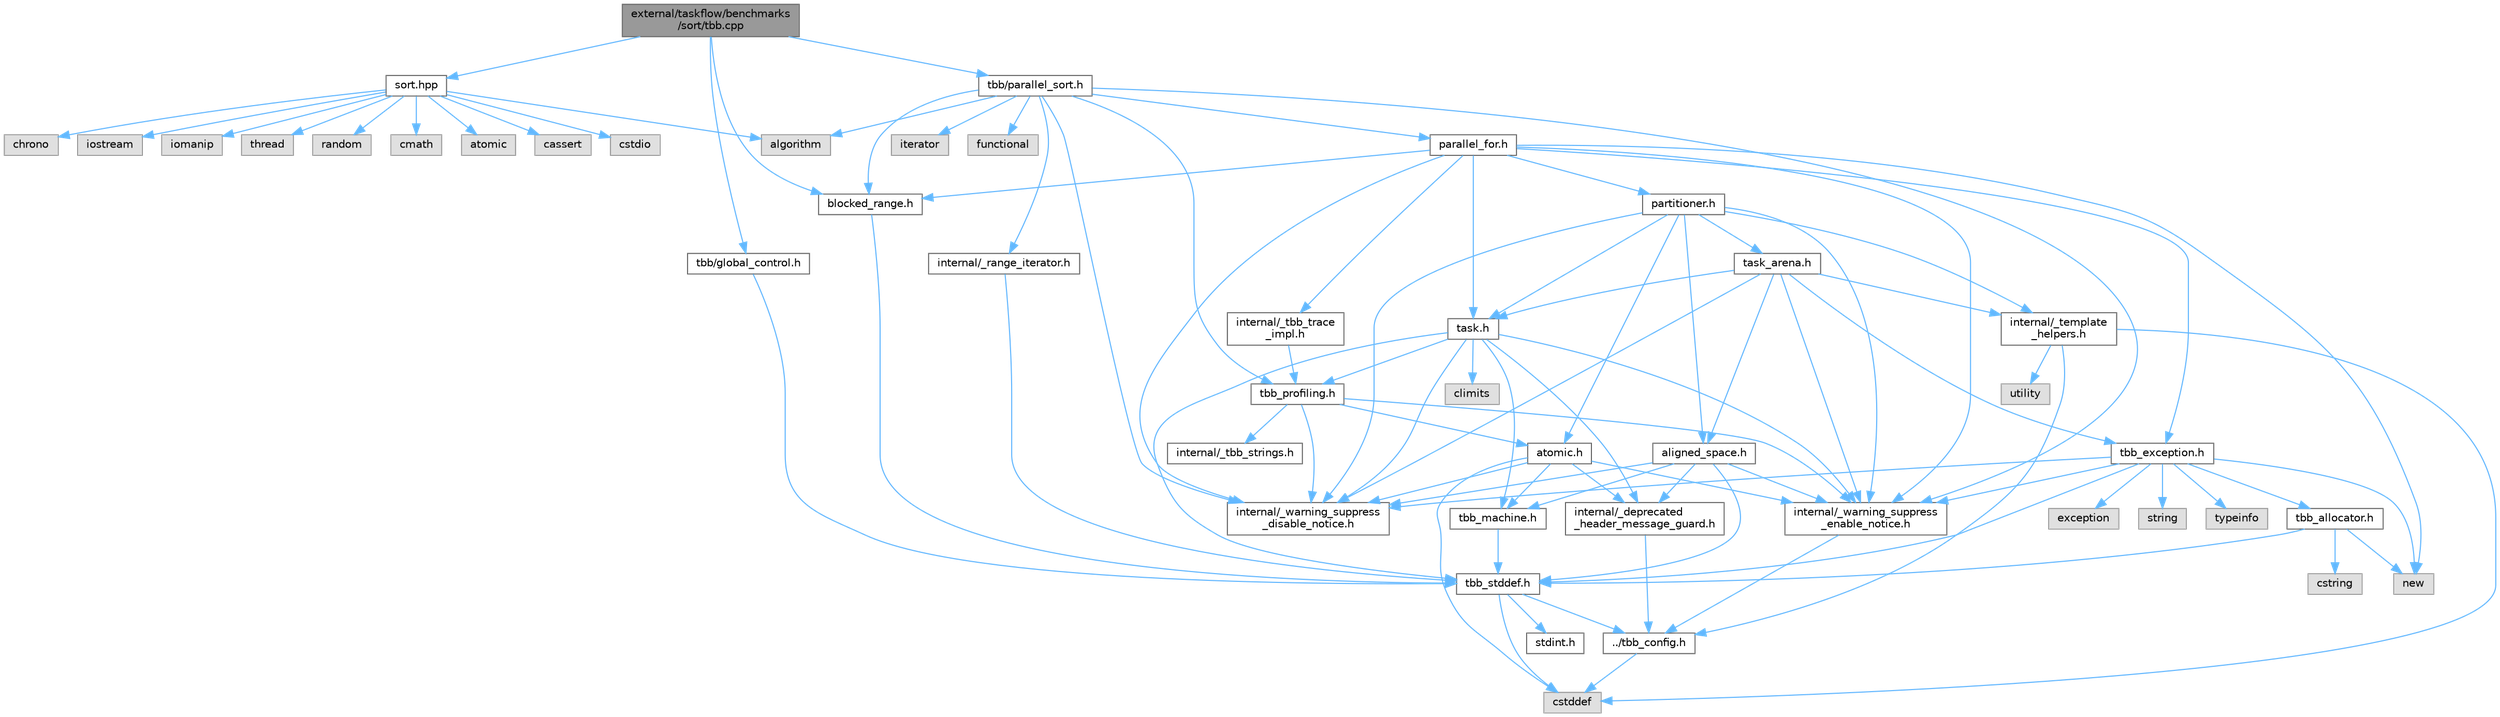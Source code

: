 digraph "external/taskflow/benchmarks/sort/tbb.cpp"
{
 // LATEX_PDF_SIZE
  bgcolor="transparent";
  edge [fontname=Helvetica,fontsize=10,labelfontname=Helvetica,labelfontsize=10];
  node [fontname=Helvetica,fontsize=10,shape=box,height=0.2,width=0.4];
  Node1 [id="Node000001",label="external/taskflow/benchmarks\l/sort/tbb.cpp",height=0.2,width=0.4,color="gray40", fillcolor="grey60", style="filled", fontcolor="black",tooltip=" "];
  Node1 -> Node2 [id="edge1_Node000001_Node000002",color="steelblue1",style="solid",tooltip=" "];
  Node2 [id="Node000002",label="sort.hpp",height=0.2,width=0.4,color="grey40", fillcolor="white", style="filled",URL="$benchmarks_2sort_2sort_8hpp.html",tooltip=" "];
  Node2 -> Node3 [id="edge2_Node000002_Node000003",color="steelblue1",style="solid",tooltip=" "];
  Node3 [id="Node000003",label="algorithm",height=0.2,width=0.4,color="grey60", fillcolor="#E0E0E0", style="filled",tooltip=" "];
  Node2 -> Node4 [id="edge3_Node000002_Node000004",color="steelblue1",style="solid",tooltip=" "];
  Node4 [id="Node000004",label="cassert",height=0.2,width=0.4,color="grey60", fillcolor="#E0E0E0", style="filled",tooltip=" "];
  Node2 -> Node5 [id="edge4_Node000002_Node000005",color="steelblue1",style="solid",tooltip=" "];
  Node5 [id="Node000005",label="cstdio",height=0.2,width=0.4,color="grey60", fillcolor="#E0E0E0", style="filled",tooltip=" "];
  Node2 -> Node6 [id="edge5_Node000002_Node000006",color="steelblue1",style="solid",tooltip=" "];
  Node6 [id="Node000006",label="chrono",height=0.2,width=0.4,color="grey60", fillcolor="#E0E0E0", style="filled",tooltip=" "];
  Node2 -> Node7 [id="edge6_Node000002_Node000007",color="steelblue1",style="solid",tooltip=" "];
  Node7 [id="Node000007",label="iostream",height=0.2,width=0.4,color="grey60", fillcolor="#E0E0E0", style="filled",tooltip=" "];
  Node2 -> Node8 [id="edge7_Node000002_Node000008",color="steelblue1",style="solid",tooltip=" "];
  Node8 [id="Node000008",label="iomanip",height=0.2,width=0.4,color="grey60", fillcolor="#E0E0E0", style="filled",tooltip=" "];
  Node2 -> Node9 [id="edge8_Node000002_Node000009",color="steelblue1",style="solid",tooltip=" "];
  Node9 [id="Node000009",label="thread",height=0.2,width=0.4,color="grey60", fillcolor="#E0E0E0", style="filled",tooltip=" "];
  Node2 -> Node10 [id="edge9_Node000002_Node000010",color="steelblue1",style="solid",tooltip=" "];
  Node10 [id="Node000010",label="random",height=0.2,width=0.4,color="grey60", fillcolor="#E0E0E0", style="filled",tooltip=" "];
  Node2 -> Node11 [id="edge10_Node000002_Node000011",color="steelblue1",style="solid",tooltip=" "];
  Node11 [id="Node000011",label="cmath",height=0.2,width=0.4,color="grey60", fillcolor="#E0E0E0", style="filled",tooltip=" "];
  Node2 -> Node12 [id="edge11_Node000002_Node000012",color="steelblue1",style="solid",tooltip=" "];
  Node12 [id="Node000012",label="atomic",height=0.2,width=0.4,color="grey60", fillcolor="#E0E0E0", style="filled",tooltip=" "];
  Node1 -> Node13 [id="edge12_Node000001_Node000013",color="steelblue1",style="solid",tooltip=" "];
  Node13 [id="Node000013",label="tbb/parallel_sort.h",height=0.2,width=0.4,color="grey40", fillcolor="white", style="filled",URL="$parallel__sort_8h.html",tooltip=" "];
  Node13 -> Node14 [id="edge13_Node000013_Node000014",color="steelblue1",style="solid",tooltip=" "];
  Node14 [id="Node000014",label="internal/_warning_suppress\l_enable_notice.h",height=0.2,width=0.4,color="grey40", fillcolor="white", style="filled",URL="$__warning__suppress__enable__notice_8h.html",tooltip=" "];
  Node14 -> Node15 [id="edge14_Node000014_Node000015",color="steelblue1",style="solid",tooltip=" "];
  Node15 [id="Node000015",label="../tbb_config.h",height=0.2,width=0.4,color="grey40", fillcolor="white", style="filled",URL="$tbb__config_8h.html",tooltip=" "];
  Node15 -> Node16 [id="edge15_Node000015_Node000016",color="steelblue1",style="solid",tooltip=" "];
  Node16 [id="Node000016",label="cstddef",height=0.2,width=0.4,color="grey60", fillcolor="#E0E0E0", style="filled",tooltip=" "];
  Node13 -> Node17 [id="edge16_Node000013_Node000017",color="steelblue1",style="solid",tooltip=" "];
  Node17 [id="Node000017",label="parallel_for.h",height=0.2,width=0.4,color="grey40", fillcolor="white", style="filled",URL="$tbb_2parallel__for_8h.html",tooltip=" "];
  Node17 -> Node14 [id="edge17_Node000017_Node000014",color="steelblue1",style="solid",tooltip=" "];
  Node17 -> Node18 [id="edge18_Node000017_Node000018",color="steelblue1",style="solid",tooltip=" "];
  Node18 [id="Node000018",label="new",height=0.2,width=0.4,color="grey60", fillcolor="#E0E0E0", style="filled",tooltip=" "];
  Node17 -> Node19 [id="edge19_Node000017_Node000019",color="steelblue1",style="solid",tooltip=" "];
  Node19 [id="Node000019",label="task.h",height=0.2,width=0.4,color="grey40", fillcolor="white", style="filled",URL="$task_8h.html",tooltip=" "];
  Node19 -> Node20 [id="edge20_Node000019_Node000020",color="steelblue1",style="solid",tooltip=" "];
  Node20 [id="Node000020",label="internal/_deprecated\l_header_message_guard.h",height=0.2,width=0.4,color="grey40", fillcolor="white", style="filled",URL="$__deprecated__header__message__guard_8h.html",tooltip=" "];
  Node20 -> Node15 [id="edge21_Node000020_Node000015",color="steelblue1",style="solid",tooltip=" "];
  Node19 -> Node14 [id="edge22_Node000019_Node000014",color="steelblue1",style="solid",tooltip=" "];
  Node19 -> Node21 [id="edge23_Node000019_Node000021",color="steelblue1",style="solid",tooltip=" "];
  Node21 [id="Node000021",label="tbb_stddef.h",height=0.2,width=0.4,color="grey40", fillcolor="white", style="filled",URL="$tbb__stddef_8h.html",tooltip=" "];
  Node21 -> Node15 [id="edge24_Node000021_Node000015",color="steelblue1",style="solid",tooltip=" "];
  Node21 -> Node16 [id="edge25_Node000021_Node000016",color="steelblue1",style="solid",tooltip=" "];
  Node21 -> Node22 [id="edge26_Node000021_Node000022",color="steelblue1",style="solid",tooltip=" "];
  Node22 [id="Node000022",label="stdint.h",height=0.2,width=0.4,color="grey40", fillcolor="white", style="filled",URL="$stdint_8h.html",tooltip=" "];
  Node19 -> Node23 [id="edge27_Node000019_Node000023",color="steelblue1",style="solid",tooltip=" "];
  Node23 [id="Node000023",label="tbb_machine.h",height=0.2,width=0.4,color="grey40", fillcolor="white", style="filled",URL="$tbb__machine_8h.html",tooltip=" "];
  Node23 -> Node21 [id="edge28_Node000023_Node000021",color="steelblue1",style="solid",tooltip=" "];
  Node19 -> Node24 [id="edge29_Node000019_Node000024",color="steelblue1",style="solid",tooltip=" "];
  Node24 [id="Node000024",label="tbb_profiling.h",height=0.2,width=0.4,color="grey40", fillcolor="white", style="filled",URL="$tbb__profiling_8h.html",tooltip=" "];
  Node24 -> Node14 [id="edge30_Node000024_Node000014",color="steelblue1",style="solid",tooltip=" "];
  Node24 -> Node25 [id="edge31_Node000024_Node000025",color="steelblue1",style="solid",tooltip=" "];
  Node25 [id="Node000025",label="internal/_tbb_strings.h",height=0.2,width=0.4,color="grey40", fillcolor="white", style="filled",URL="$__tbb__strings_8h.html",tooltip=" "];
  Node24 -> Node26 [id="edge32_Node000024_Node000026",color="steelblue1",style="solid",tooltip=" "];
  Node26 [id="Node000026",label="atomic.h",height=0.2,width=0.4,color="grey40", fillcolor="white", style="filled",URL="$external_2taskflow_23rd-party_2tbb_2include_2tbb_2atomic_8h.html",tooltip=" "];
  Node26 -> Node20 [id="edge33_Node000026_Node000020",color="steelblue1",style="solid",tooltip=" "];
  Node26 -> Node14 [id="edge34_Node000026_Node000014",color="steelblue1",style="solid",tooltip=" "];
  Node26 -> Node16 [id="edge35_Node000026_Node000016",color="steelblue1",style="solid",tooltip=" "];
  Node26 -> Node23 [id="edge36_Node000026_Node000023",color="steelblue1",style="solid",tooltip=" "];
  Node26 -> Node27 [id="edge37_Node000026_Node000027",color="steelblue1",style="solid",tooltip=" "];
  Node27 [id="Node000027",label="internal/_warning_suppress\l_disable_notice.h",height=0.2,width=0.4,color="grey40", fillcolor="white", style="filled",URL="$__warning__suppress__disable__notice_8h.html",tooltip=" "];
  Node24 -> Node27 [id="edge38_Node000024_Node000027",color="steelblue1",style="solid",tooltip=" "];
  Node19 -> Node28 [id="edge39_Node000019_Node000028",color="steelblue1",style="solid",tooltip=" "];
  Node28 [id="Node000028",label="climits",height=0.2,width=0.4,color="grey60", fillcolor="#E0E0E0", style="filled",tooltip=" "];
  Node19 -> Node27 [id="edge40_Node000019_Node000027",color="steelblue1",style="solid",tooltip=" "];
  Node17 -> Node29 [id="edge41_Node000017_Node000029",color="steelblue1",style="solid",tooltip=" "];
  Node29 [id="Node000029",label="partitioner.h",height=0.2,width=0.4,color="grey40", fillcolor="white", style="filled",URL="$partitioner_8h.html",tooltip=" "];
  Node29 -> Node14 [id="edge42_Node000029_Node000014",color="steelblue1",style="solid",tooltip=" "];
  Node29 -> Node19 [id="edge43_Node000029_Node000019",color="steelblue1",style="solid",tooltip=" "];
  Node29 -> Node30 [id="edge44_Node000029_Node000030",color="steelblue1",style="solid",tooltip=" "];
  Node30 [id="Node000030",label="task_arena.h",height=0.2,width=0.4,color="grey40", fillcolor="white", style="filled",URL="$task__arena_8h.html",tooltip=" "];
  Node30 -> Node14 [id="edge45_Node000030_Node000014",color="steelblue1",style="solid",tooltip=" "];
  Node30 -> Node19 [id="edge46_Node000030_Node000019",color="steelblue1",style="solid",tooltip=" "];
  Node30 -> Node31 [id="edge47_Node000030_Node000031",color="steelblue1",style="solid",tooltip=" "];
  Node31 [id="Node000031",label="tbb_exception.h",height=0.2,width=0.4,color="grey40", fillcolor="white", style="filled",URL="$tbb__exception_8h.html",tooltip=" "];
  Node31 -> Node14 [id="edge48_Node000031_Node000014",color="steelblue1",style="solid",tooltip=" "];
  Node31 -> Node21 [id="edge49_Node000031_Node000021",color="steelblue1",style="solid",tooltip=" "];
  Node31 -> Node32 [id="edge50_Node000031_Node000032",color="steelblue1",style="solid",tooltip=" "];
  Node32 [id="Node000032",label="exception",height=0.2,width=0.4,color="grey60", fillcolor="#E0E0E0", style="filled",tooltip=" "];
  Node31 -> Node18 [id="edge51_Node000031_Node000018",color="steelblue1",style="solid",tooltip=" "];
  Node31 -> Node33 [id="edge52_Node000031_Node000033",color="steelblue1",style="solid",tooltip=" "];
  Node33 [id="Node000033",label="string",height=0.2,width=0.4,color="grey60", fillcolor="#E0E0E0", style="filled",tooltip=" "];
  Node31 -> Node34 [id="edge53_Node000031_Node000034",color="steelblue1",style="solid",tooltip=" "];
  Node34 [id="Node000034",label="tbb_allocator.h",height=0.2,width=0.4,color="grey40", fillcolor="white", style="filled",URL="$tbb__allocator_8h.html",tooltip=" "];
  Node34 -> Node21 [id="edge54_Node000034_Node000021",color="steelblue1",style="solid",tooltip=" "];
  Node34 -> Node18 [id="edge55_Node000034_Node000018",color="steelblue1",style="solid",tooltip=" "];
  Node34 -> Node35 [id="edge56_Node000034_Node000035",color="steelblue1",style="solid",tooltip=" "];
  Node35 [id="Node000035",label="cstring",height=0.2,width=0.4,color="grey60", fillcolor="#E0E0E0", style="filled",tooltip=" "];
  Node31 -> Node36 [id="edge57_Node000031_Node000036",color="steelblue1",style="solid",tooltip=" "];
  Node36 [id="Node000036",label="typeinfo",height=0.2,width=0.4,color="grey60", fillcolor="#E0E0E0", style="filled",tooltip=" "];
  Node31 -> Node27 [id="edge58_Node000031_Node000027",color="steelblue1",style="solid",tooltip=" "];
  Node30 -> Node37 [id="edge59_Node000030_Node000037",color="steelblue1",style="solid",tooltip=" "];
  Node37 [id="Node000037",label="internal/_template\l_helpers.h",height=0.2,width=0.4,color="grey40", fillcolor="white", style="filled",URL="$__template__helpers_8h.html",tooltip=" "];
  Node37 -> Node38 [id="edge60_Node000037_Node000038",color="steelblue1",style="solid",tooltip=" "];
  Node38 [id="Node000038",label="utility",height=0.2,width=0.4,color="grey60", fillcolor="#E0E0E0", style="filled",tooltip=" "];
  Node37 -> Node16 [id="edge61_Node000037_Node000016",color="steelblue1",style="solid",tooltip=" "];
  Node37 -> Node15 [id="edge62_Node000037_Node000015",color="steelblue1",style="solid",tooltip=" "];
  Node30 -> Node39 [id="edge63_Node000030_Node000039",color="steelblue1",style="solid",tooltip=" "];
  Node39 [id="Node000039",label="aligned_space.h",height=0.2,width=0.4,color="grey40", fillcolor="white", style="filled",URL="$aligned__space_8h.html",tooltip=" "];
  Node39 -> Node20 [id="edge64_Node000039_Node000020",color="steelblue1",style="solid",tooltip=" "];
  Node39 -> Node14 [id="edge65_Node000039_Node000014",color="steelblue1",style="solid",tooltip=" "];
  Node39 -> Node21 [id="edge66_Node000039_Node000021",color="steelblue1",style="solid",tooltip=" "];
  Node39 -> Node23 [id="edge67_Node000039_Node000023",color="steelblue1",style="solid",tooltip=" "];
  Node39 -> Node27 [id="edge68_Node000039_Node000027",color="steelblue1",style="solid",tooltip=" "];
  Node30 -> Node27 [id="edge69_Node000030_Node000027",color="steelblue1",style="solid",tooltip=" "];
  Node29 -> Node39 [id="edge70_Node000029_Node000039",color="steelblue1",style="solid",tooltip=" "];
  Node29 -> Node26 [id="edge71_Node000029_Node000026",color="steelblue1",style="solid",tooltip=" "];
  Node29 -> Node37 [id="edge72_Node000029_Node000037",color="steelblue1",style="solid",tooltip=" "];
  Node29 -> Node27 [id="edge73_Node000029_Node000027",color="steelblue1",style="solid",tooltip=" "];
  Node17 -> Node40 [id="edge74_Node000017_Node000040",color="steelblue1",style="solid",tooltip=" "];
  Node40 [id="Node000040",label="blocked_range.h",height=0.2,width=0.4,color="grey40", fillcolor="white", style="filled",URL="$blocked__range_8h.html",tooltip=" "];
  Node40 -> Node21 [id="edge75_Node000040_Node000021",color="steelblue1",style="solid",tooltip=" "];
  Node17 -> Node31 [id="edge76_Node000017_Node000031",color="steelblue1",style="solid",tooltip=" "];
  Node17 -> Node41 [id="edge77_Node000017_Node000041",color="steelblue1",style="solid",tooltip=" "];
  Node41 [id="Node000041",label="internal/_tbb_trace\l_impl.h",height=0.2,width=0.4,color="grey40", fillcolor="white", style="filled",URL="$__tbb__trace__impl_8h.html",tooltip=" "];
  Node41 -> Node24 [id="edge78_Node000041_Node000024",color="steelblue1",style="solid",tooltip=" "];
  Node17 -> Node27 [id="edge79_Node000017_Node000027",color="steelblue1",style="solid",tooltip=" "];
  Node13 -> Node40 [id="edge80_Node000013_Node000040",color="steelblue1",style="solid",tooltip=" "];
  Node13 -> Node42 [id="edge81_Node000013_Node000042",color="steelblue1",style="solid",tooltip=" "];
  Node42 [id="Node000042",label="internal/_range_iterator.h",height=0.2,width=0.4,color="grey40", fillcolor="white", style="filled",URL="$__range__iterator_8h.html",tooltip=" "];
  Node42 -> Node21 [id="edge82_Node000042_Node000021",color="steelblue1",style="solid",tooltip=" "];
  Node13 -> Node3 [id="edge83_Node000013_Node000003",color="steelblue1",style="solid",tooltip=" "];
  Node13 -> Node43 [id="edge84_Node000013_Node000043",color="steelblue1",style="solid",tooltip=" "];
  Node43 [id="Node000043",label="iterator",height=0.2,width=0.4,color="grey60", fillcolor="#E0E0E0", style="filled",tooltip=" "];
  Node13 -> Node44 [id="edge85_Node000013_Node000044",color="steelblue1",style="solid",tooltip=" "];
  Node44 [id="Node000044",label="functional",height=0.2,width=0.4,color="grey60", fillcolor="#E0E0E0", style="filled",tooltip=" "];
  Node13 -> Node24 [id="edge86_Node000013_Node000024",color="steelblue1",style="solid",tooltip=" "];
  Node13 -> Node27 [id="edge87_Node000013_Node000027",color="steelblue1",style="solid",tooltip=" "];
  Node1 -> Node40 [id="edge88_Node000001_Node000040",color="steelblue1",style="solid",tooltip=" "];
  Node1 -> Node45 [id="edge89_Node000001_Node000045",color="steelblue1",style="solid",tooltip=" "];
  Node45 [id="Node000045",label="tbb/global_control.h",height=0.2,width=0.4,color="grey40", fillcolor="white", style="filled",URL="$global__control_8h.html",tooltip=" "];
  Node45 -> Node21 [id="edge90_Node000045_Node000021",color="steelblue1",style="solid",tooltip=" "];
}
